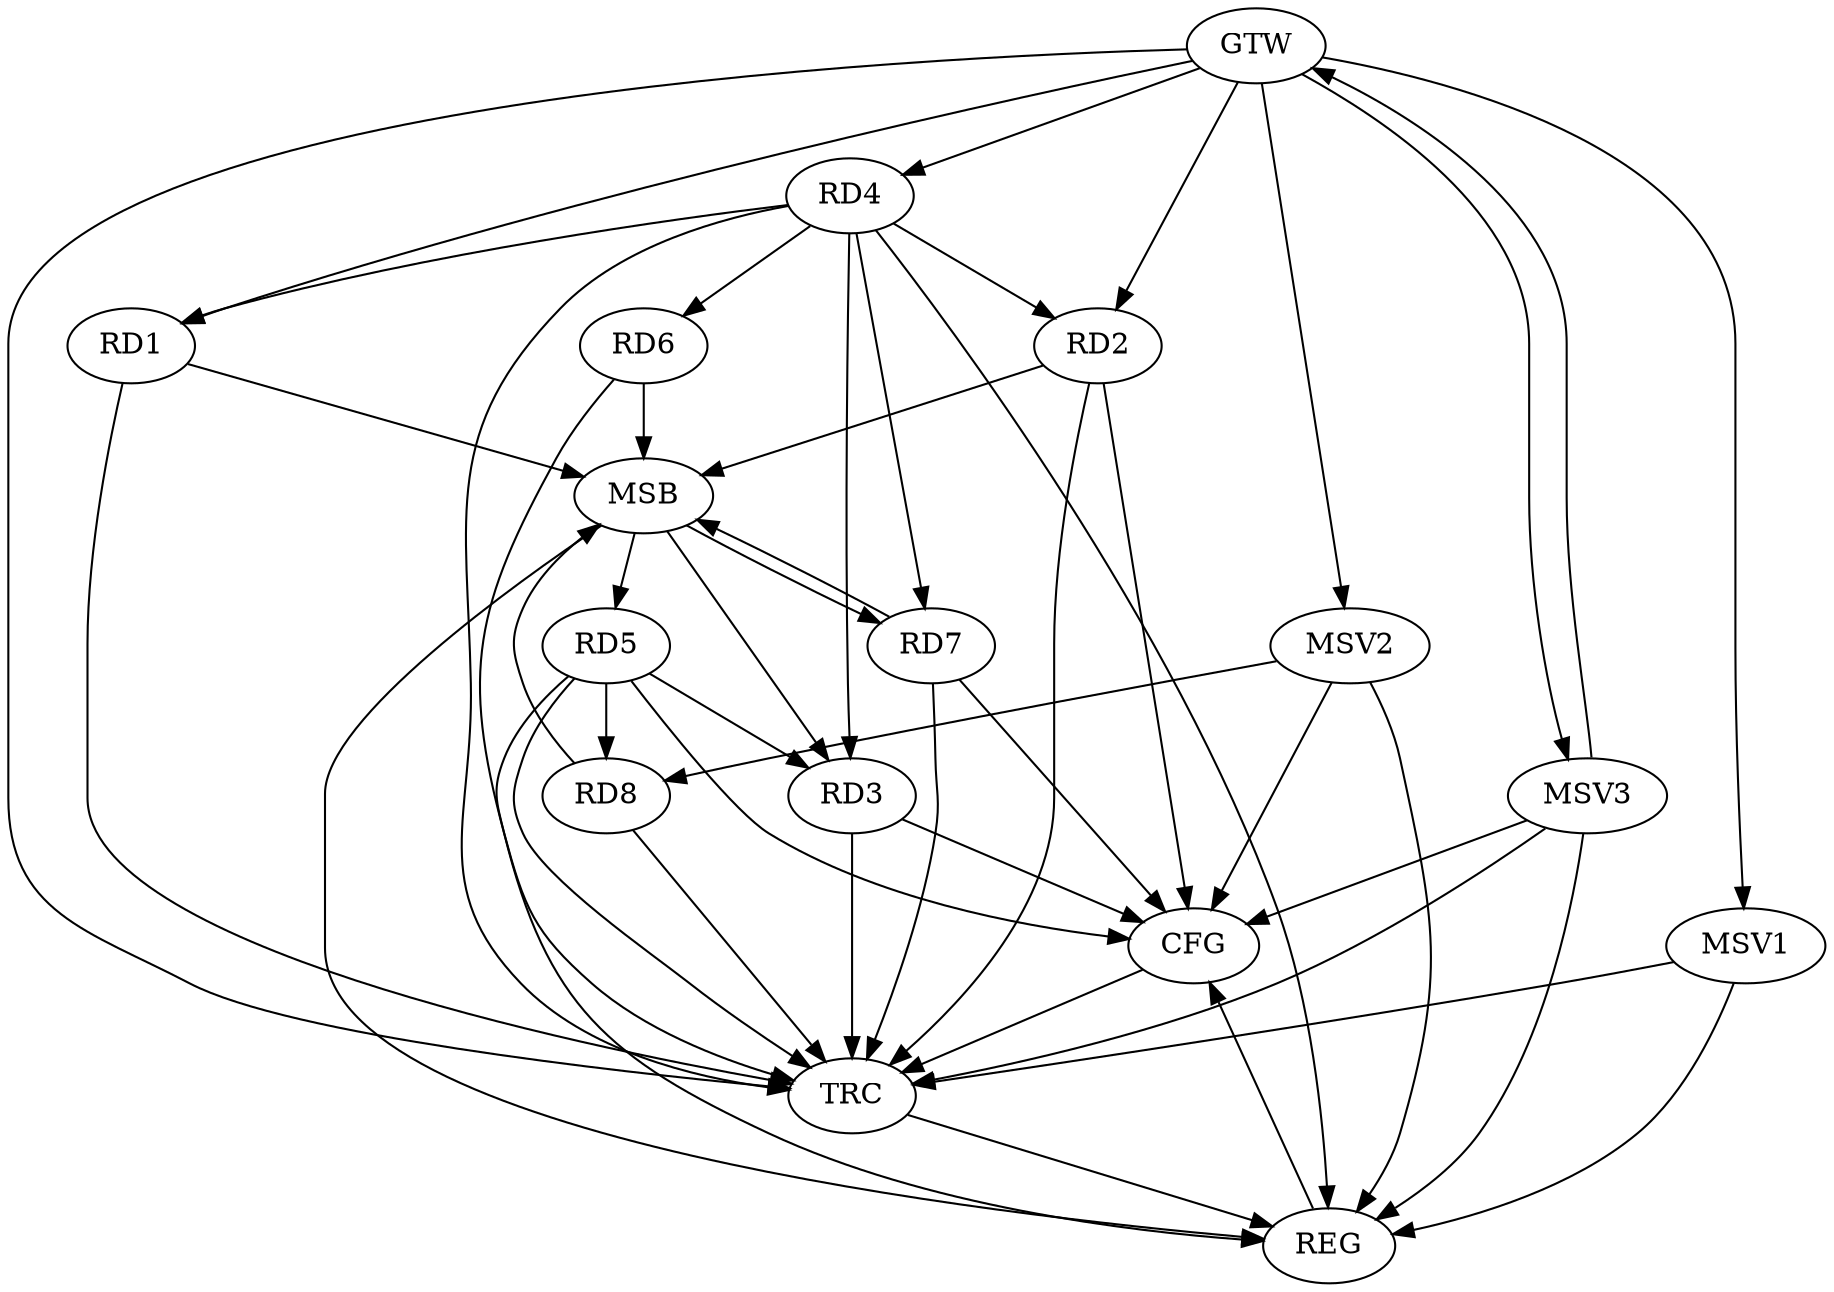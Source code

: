 strict digraph G {
  RD1 [ label="RD1" ];
  RD2 [ label="RD2" ];
  RD3 [ label="RD3" ];
  RD4 [ label="RD4" ];
  RD5 [ label="RD5" ];
  RD6 [ label="RD6" ];
  RD7 [ label="RD7" ];
  RD8 [ label="RD8" ];
  GTW [ label="GTW" ];
  REG [ label="REG" ];
  MSB [ label="MSB" ];
  CFG [ label="CFG" ];
  TRC [ label="TRC" ];
  MSV1 [ label="MSV1" ];
  MSV2 [ label="MSV2" ];
  MSV3 [ label="MSV3" ];
  RD4 -> RD3;
  RD5 -> RD3;
  RD4 -> RD6;
  RD4 -> RD7;
  RD5 -> RD8;
  GTW -> RD1;
  GTW -> RD2;
  GTW -> RD4;
  RD4 -> REG;
  RD5 -> REG;
  RD1 -> MSB;
  MSB -> RD3;
  MSB -> RD5;
  MSB -> REG;
  RD2 -> MSB;
  MSB -> RD7;
  RD6 -> MSB;
  RD7 -> MSB;
  RD8 -> MSB;
  RD2 -> CFG;
  RD5 -> CFG;
  RD3 -> CFG;
  RD7 -> CFG;
  REG -> CFG;
  RD1 -> TRC;
  RD2 -> TRC;
  RD3 -> TRC;
  RD4 -> TRC;
  RD5 -> TRC;
  RD6 -> TRC;
  RD7 -> TRC;
  RD8 -> TRC;
  GTW -> TRC;
  CFG -> TRC;
  TRC -> REG;
  RD4 -> RD2;
  RD4 -> RD1;
  GTW -> MSV1;
  MSV1 -> REG;
  MSV1 -> TRC;
  MSV2 -> RD8;
  GTW -> MSV2;
  MSV2 -> REG;
  MSV2 -> CFG;
  MSV3 -> GTW;
  GTW -> MSV3;
  MSV3 -> REG;
  MSV3 -> TRC;
  MSV3 -> CFG;
}
